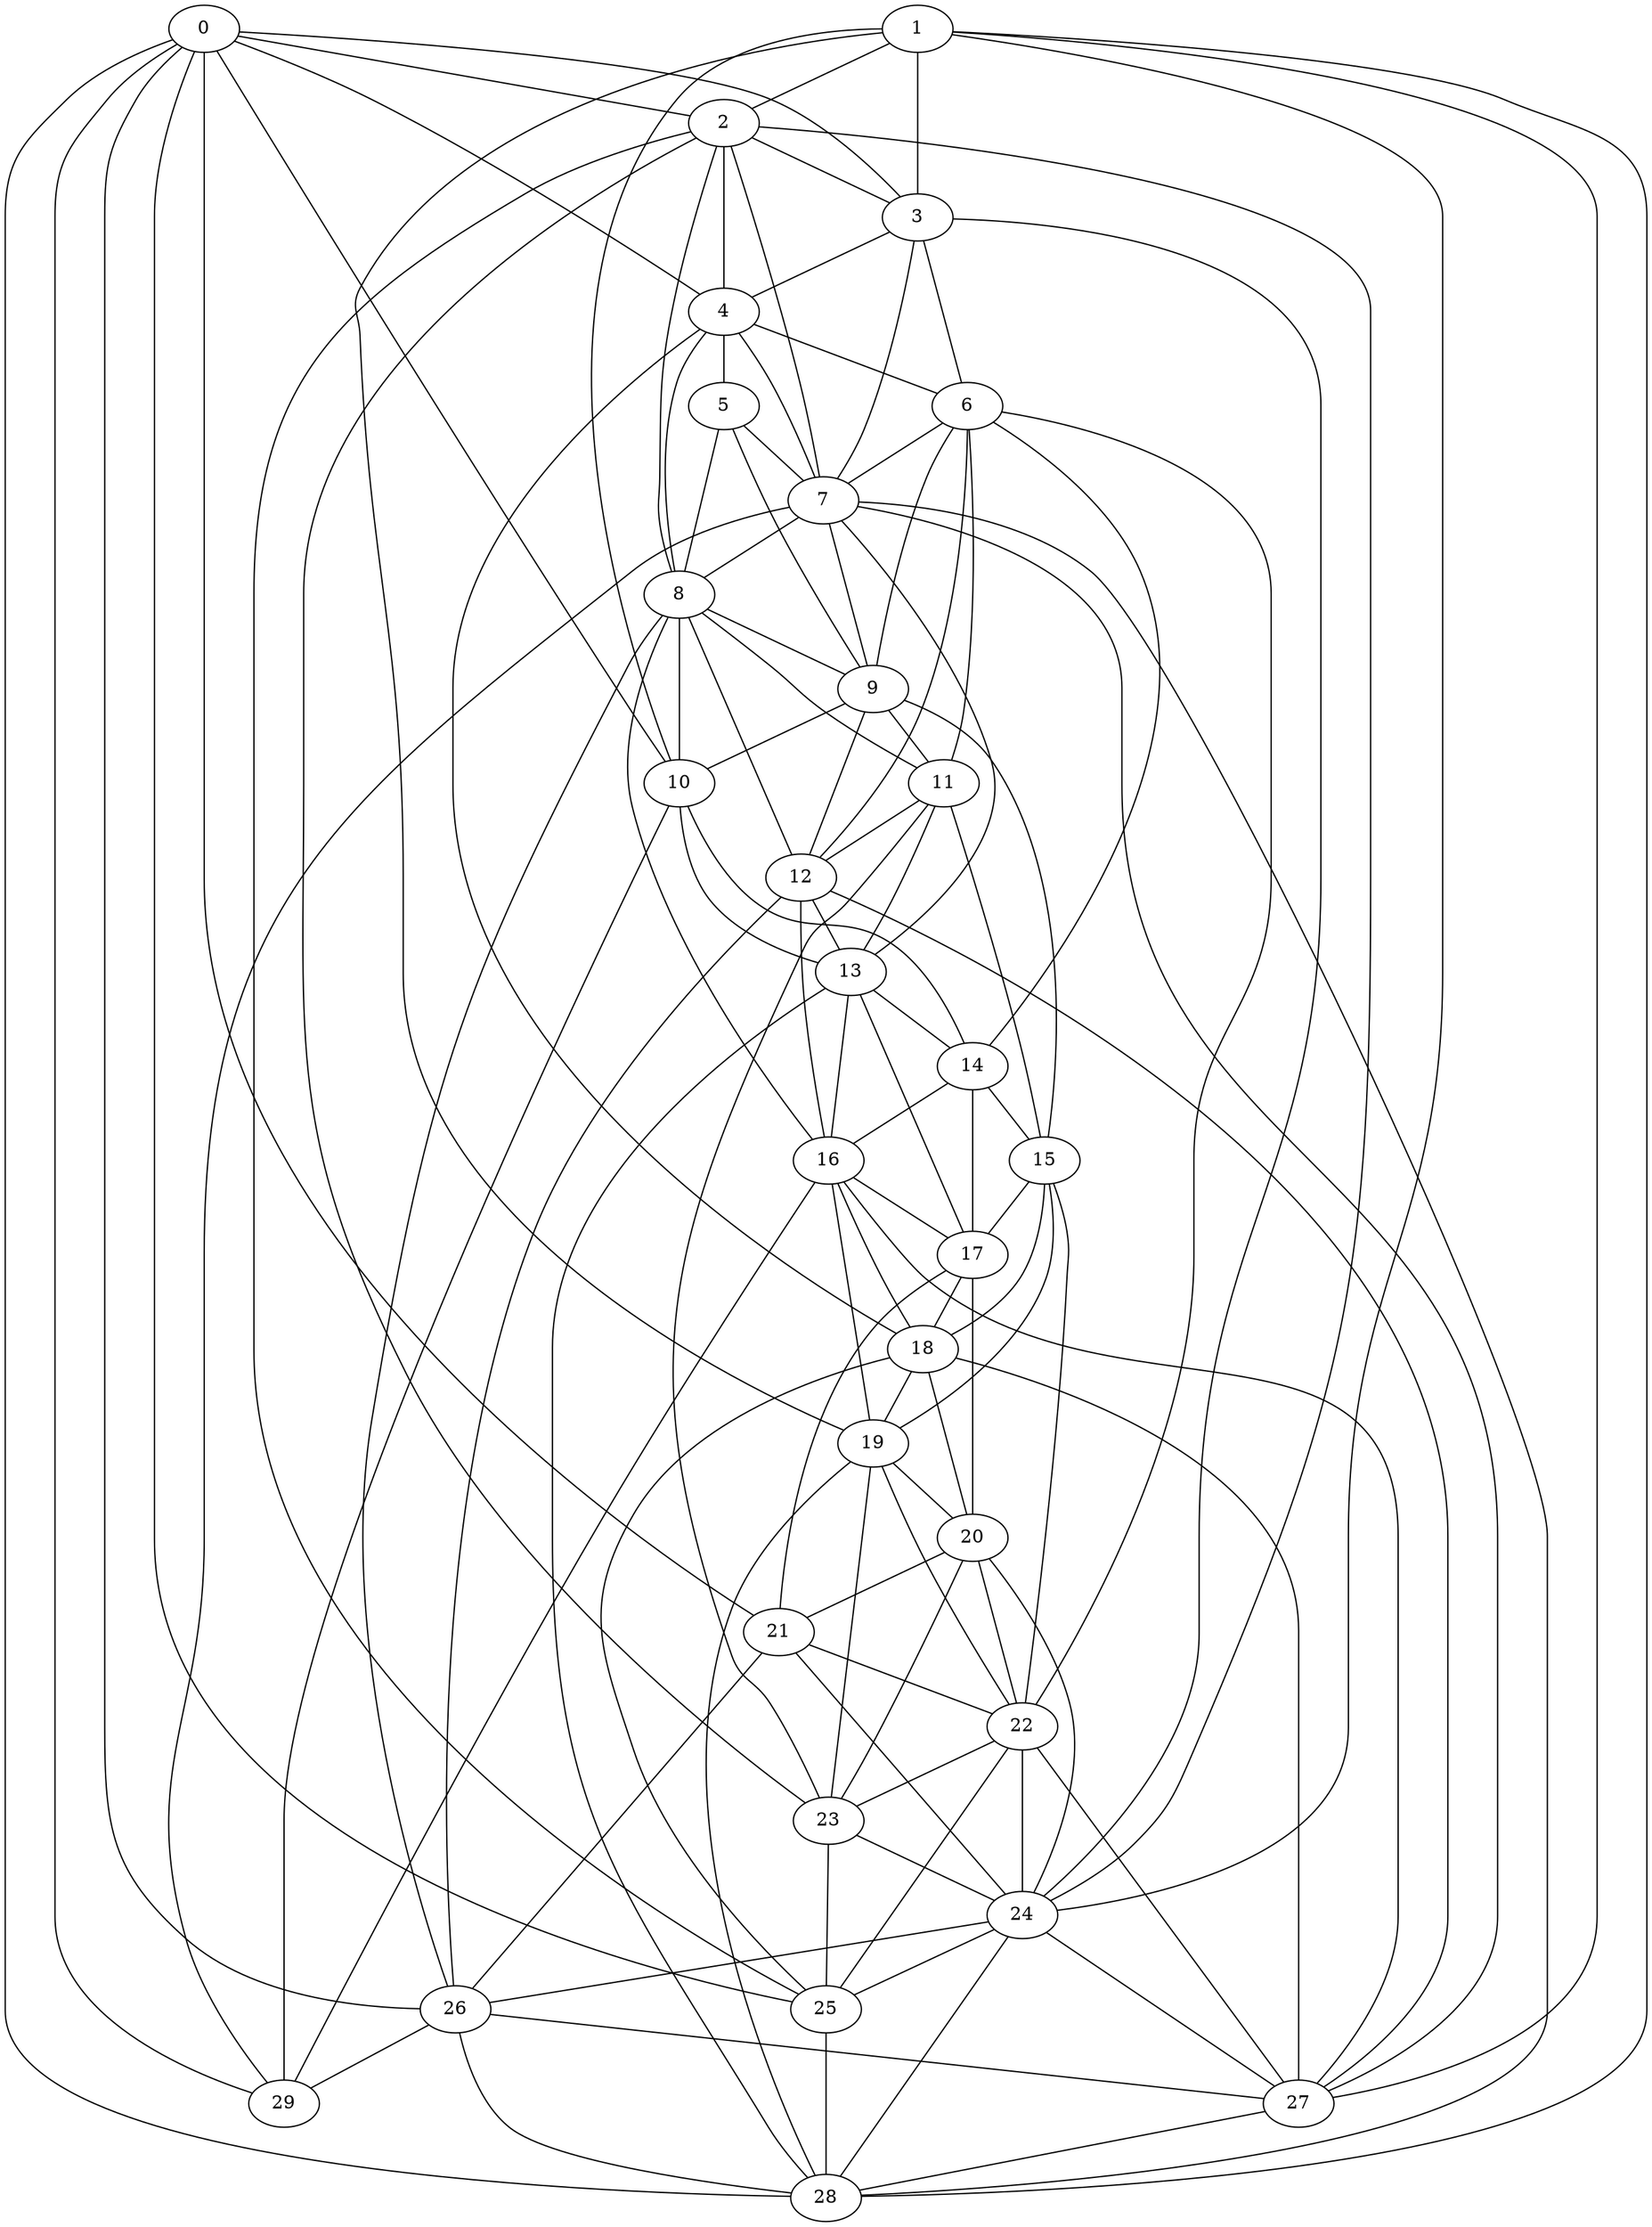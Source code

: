 graph G {
   8 -- 9
   8 -- 26
   8 -- 10
   8 -- 11
   8 -- 12
   8 -- 16
   0 -- 10
   0 -- 2
   0 -- 26
   0 -- 3
   0 -- 28
   0 -- 4
   0 -- 29
   0 -- 21
   0 -- 25
   1 -- 10
   1 -- 2
   1 -- 27
   1 -- 19
   1 -- 3
   1 -- 24
   1 -- 28
   2 -- 24
   2 -- 8
   2 -- 25
   2 -- 3
   2 -- 4
   2 -- 23
   2 -- 7
   3 -- 24
   3 -- 4
   3 -- 6
   3 -- 7
   4 -- 8
   4 -- 18
   4 -- 5
   4 -- 6
   4 -- 7
   5 -- 9
   5 -- 7
   5 -- 8
   6 -- 11
   6 -- 12
   6 -- 14
   6 -- 22
   6 -- 9
   6 -- 7
   7 -- 27
   7 -- 13
   7 -- 8
   7 -- 9
   7 -- 28
   7 -- 29
   9 -- 15
   9 -- 10
   9 -- 11
   9 -- 12
   10 -- 29
   10 -- 13
   10 -- 14
   11 -- 12
   11 -- 13
   11 -- 23
   11 -- 15
   12 -- 27
   12 -- 13
   12 -- 16
   12 -- 26
   13 -- 28
   13 -- 14
   13 -- 16
   13 -- 17
   14 -- 15
   14 -- 16
   14 -- 17
   15 -- 17
   15 -- 19
   15 -- 22
   15 -- 18
   16 -- 29
   16 -- 17
   16 -- 18
   16 -- 27
   16 -- 19
   17 -- 21
   17 -- 18
   17 -- 20
   18 -- 25
   18 -- 19
   18 -- 27
   18 -- 20
   19 -- 23
   19 -- 28
   19 -- 20
   19 -- 22
   20 -- 21
   20 -- 23
   20 -- 22
   20 -- 24
   21 -- 22
   21 -- 26
   21 -- 24
   22 -- 23
   22 -- 27
   22 -- 24
   22 -- 25
   23 -- 25
   23 -- 24
   24 -- 25
   24 -- 26
   24 -- 27
   24 -- 28
   25 -- 28
   26 -- 28
   26 -- 29
   26 -- 27
   27 -- 28
}
